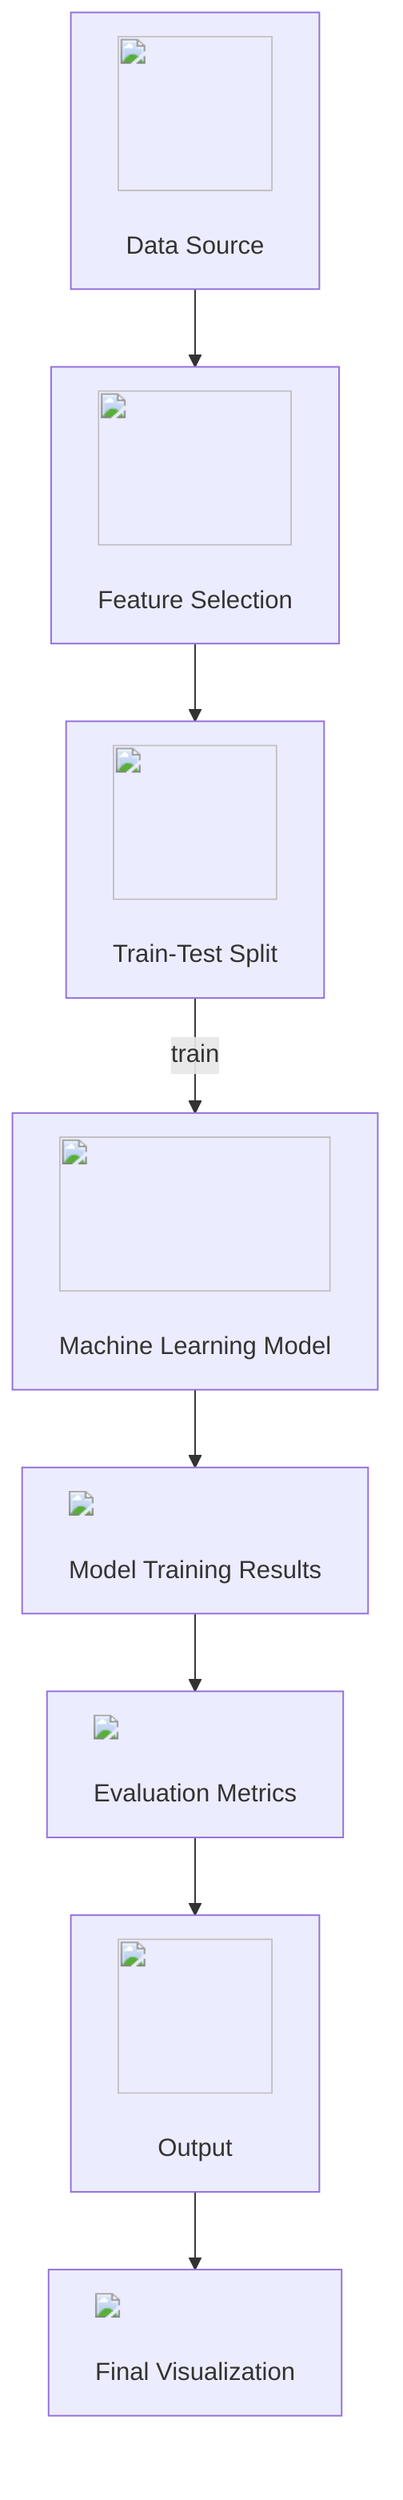 graph TD; 
    A["<img src='icons/database.svg' width=100 height=100/> <br/> Data Source"] --> B["<img src='icons/column_split.svg' width=100 height=100/> <br/> Feature Selection"];
    B --> C["<img src='icons/row_split.svg' width=100 height=100/> <br/> Train-Test Split"];
    C --> |train| D["<img src='icons/brain.svg' width=100 height=100/> <br/> Machine Learning Model"];
    D --> E["<img src='dummy_plots/scatter_plot_template.svg'/> <br/> Model Training Results"];
    E --> F["<img src='dummy_plots/boxplot_template.svg'/> <br/> Evaluation Metrics"];
    F --> G["<img src='icons/image.svg' width=100 height=100/> <br/> Output"];
    G --> H["<img src='dummy_plots/lineplot_template.svg'/> <br/> Final Visualization"];